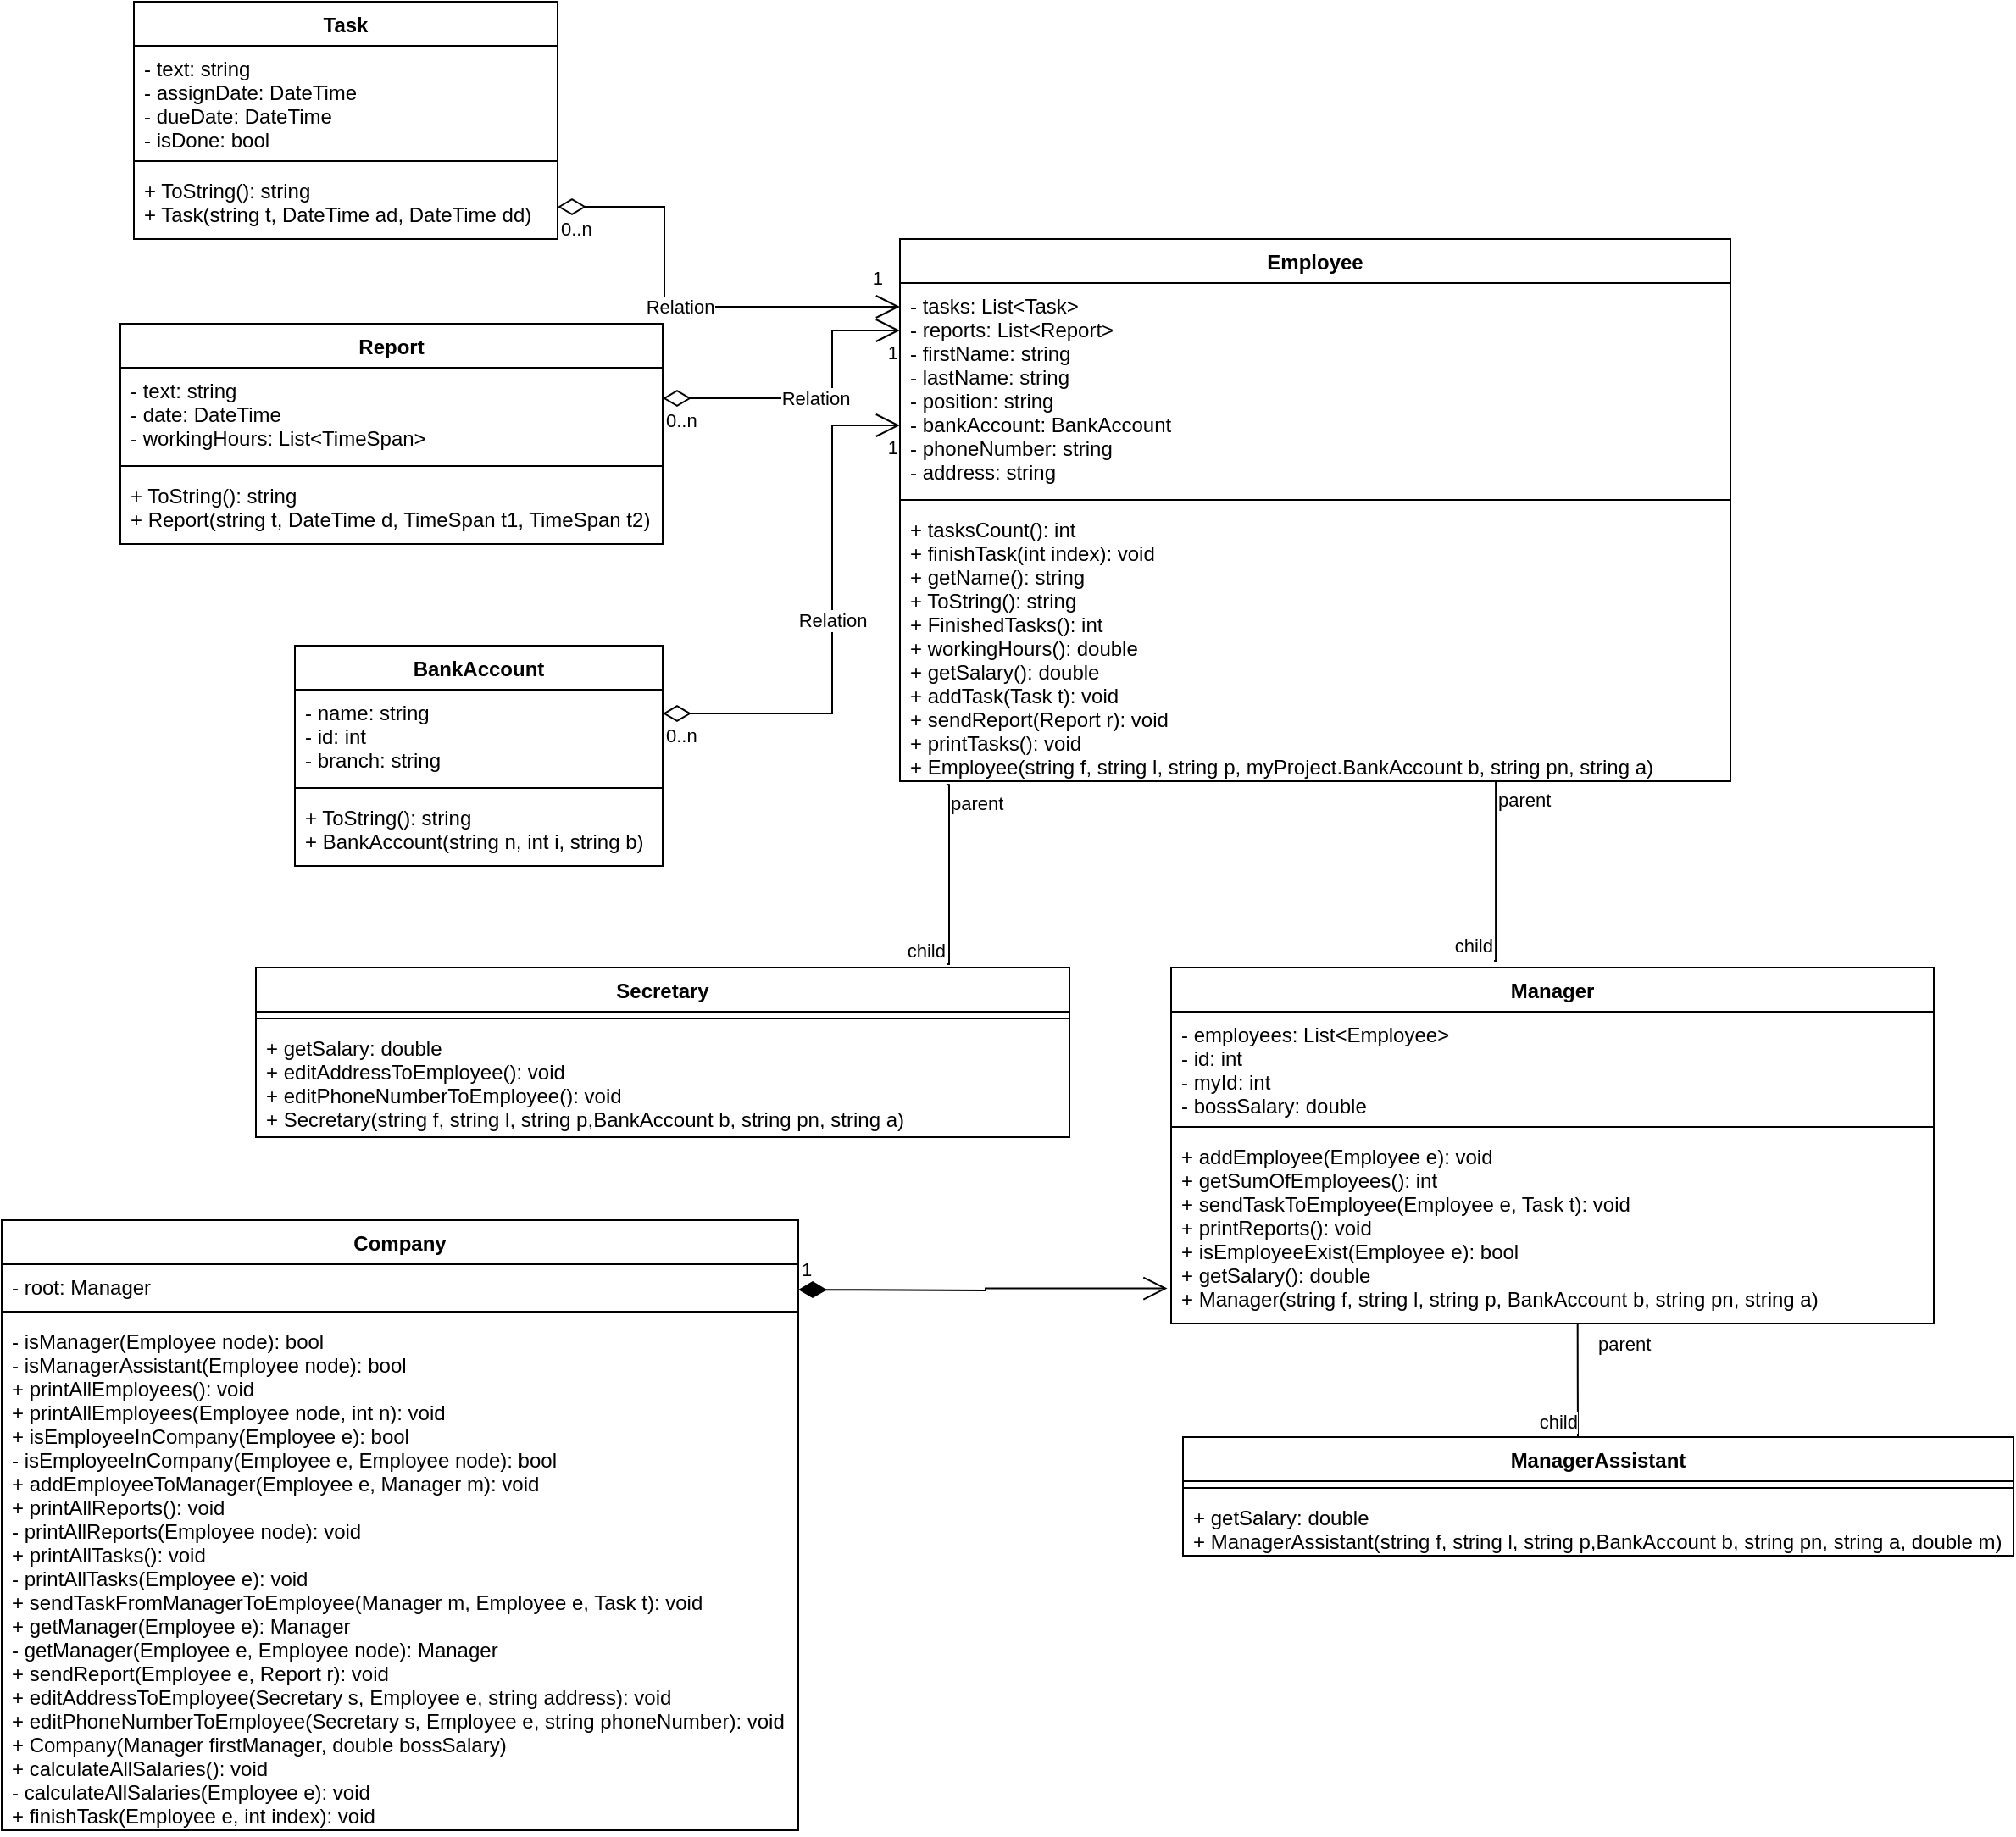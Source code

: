 <mxfile version="20.6.0" type="device"><diagram id="j3vI7ShJnZ56mGmxCq95" name="‫עמוד-1‬"><mxGraphModel dx="3077" dy="2088" grid="1" gridSize="10" guides="1" tooltips="1" connect="1" arrows="1" fold="1" page="1" pageScale="1" pageWidth="827" pageHeight="1169" math="0" shadow="0"><root><mxCell id="0"/><mxCell id="1" parent="0"/><mxCell id="u-zIqfBoAKhrkNZRhG8L-9" value="Secretary" style="swimlane;fontStyle=1;align=center;verticalAlign=top;childLayout=stackLayout;horizontal=1;startSize=26;horizontalStack=0;resizeParent=1;resizeParentMax=0;resizeLast=0;collapsible=1;marginBottom=0;" vertex="1" parent="1"><mxGeometry x="-960" y="10" width="480" height="100" as="geometry"><mxRectangle x="230" y="100" width="100" height="30" as="alternateBounds"/></mxGeometry></mxCell><mxCell id="u-zIqfBoAKhrkNZRhG8L-11" value="" style="line;strokeWidth=1;fillColor=none;align=left;verticalAlign=middle;spacingTop=-1;spacingLeft=3;spacingRight=3;rotatable=0;labelPosition=right;points=[];portConstraint=eastwest;strokeColor=inherit;" vertex="1" parent="u-zIqfBoAKhrkNZRhG8L-9"><mxGeometry y="26" width="480" height="8" as="geometry"/></mxCell><mxCell id="u-zIqfBoAKhrkNZRhG8L-12" value="+ getSalary: double&#10;+ editAddressToEmployee(): void&#10;+ editPhoneNumberToEmployee(): void&#10;+ Secretary(string f, string l, string p,BankAccount b, string pn, string a)" style="text;strokeColor=none;fillColor=none;align=left;verticalAlign=top;spacingLeft=4;spacingRight=4;overflow=hidden;rotatable=0;points=[[0,0.5],[1,0.5]];portConstraint=eastwest;" vertex="1" parent="u-zIqfBoAKhrkNZRhG8L-9"><mxGeometry y="34" width="480" height="66" as="geometry"/></mxCell><mxCell id="u-zIqfBoAKhrkNZRhG8L-15" value="Company" style="swimlane;fontStyle=1;align=center;verticalAlign=top;childLayout=stackLayout;horizontal=1;startSize=26;horizontalStack=0;resizeParent=1;resizeParentMax=0;resizeLast=0;collapsible=1;marginBottom=0;" vertex="1" parent="1"><mxGeometry x="-1110" y="159" width="470" height="360" as="geometry"/></mxCell><mxCell id="u-zIqfBoAKhrkNZRhG8L-16" value="- root: Manager" style="text;strokeColor=none;fillColor=none;align=left;verticalAlign=top;spacingLeft=4;spacingRight=4;overflow=hidden;rotatable=0;points=[[0,0.5],[1,0.5]];portConstraint=eastwest;" vertex="1" parent="u-zIqfBoAKhrkNZRhG8L-15"><mxGeometry y="26" width="470" height="24" as="geometry"/></mxCell><mxCell id="u-zIqfBoAKhrkNZRhG8L-17" value="" style="line;strokeWidth=1;fillColor=none;align=left;verticalAlign=middle;spacingTop=-1;spacingLeft=3;spacingRight=3;rotatable=0;labelPosition=right;points=[];portConstraint=eastwest;strokeColor=inherit;" vertex="1" parent="u-zIqfBoAKhrkNZRhG8L-15"><mxGeometry y="50" width="470" height="8" as="geometry"/></mxCell><mxCell id="u-zIqfBoAKhrkNZRhG8L-18" value="- isManager(Employee node): bool&#10;- isManagerAssistant(Employee node): bool&#10;+ printAllEmployees(): void&#10;+ printAllEmployees(Employee node, int n): void&#10;+ isEmployeeInCompany(Employee e): bool&#10;- isEmployeeInCompany(Employee e, Employee node): bool&#10;+ addEmployeeToManager(Employee e, Manager m): void&#10;+ printAllReports(): void&#10;- printAllReports(Employee node): void&#10;+ printAllTasks(): void&#10;- printAllTasks(Employee e): void&#10;+ sendTaskFromManagerToEmployee(Manager m, Employee e, Task t): void&#10;+ getManager(Employee e): Manager&#10;- getManager(Employee e, Employee node): Manager&#10;+ sendReport(Employee e, Report r): void&#10;+ editAddressToEmployee(Secretary s, Employee e, string address): void&#10;+ editPhoneNumberToEmployee(Secretary s, Employee e, string phoneNumber): void&#10;+ Company(Manager firstManager, double bossSalary)&#10;+ calculateAllSalaries(): void&#10;- calculateAllSalaries(Employee e): void&#10;+ finishTask(Employee e, int index): void" style="text;strokeColor=none;fillColor=none;align=left;verticalAlign=top;spacingLeft=4;spacingRight=4;overflow=hidden;rotatable=0;points=[[0,0.5],[1,0.5]];portConstraint=eastwest;" vertex="1" parent="u-zIqfBoAKhrkNZRhG8L-15"><mxGeometry y="58" width="470" height="302" as="geometry"/></mxCell><mxCell id="u-zIqfBoAKhrkNZRhG8L-19" value="ManagerAssistant" style="swimlane;fontStyle=1;align=center;verticalAlign=top;childLayout=stackLayout;horizontal=1;startSize=26;horizontalStack=0;resizeParent=1;resizeParentMax=0;resizeLast=0;collapsible=1;marginBottom=0;" vertex="1" parent="1"><mxGeometry x="-413" y="287" width="490" height="70" as="geometry"><mxRectangle x="230" y="100" width="100" height="30" as="alternateBounds"/></mxGeometry></mxCell><mxCell id="u-zIqfBoAKhrkNZRhG8L-21" value="" style="line;strokeWidth=1;fillColor=none;align=left;verticalAlign=middle;spacingTop=-1;spacingLeft=3;spacingRight=3;rotatable=0;labelPosition=right;points=[];portConstraint=eastwest;strokeColor=inherit;" vertex="1" parent="u-zIqfBoAKhrkNZRhG8L-19"><mxGeometry y="26" width="490" height="8" as="geometry"/></mxCell><mxCell id="u-zIqfBoAKhrkNZRhG8L-22" value="+ getSalary: double&#10;+ ManagerAssistant(string f, string l, string p,BankAccount b, string pn, string a, double m)" style="text;strokeColor=none;fillColor=none;align=left;verticalAlign=top;spacingLeft=4;spacingRight=4;overflow=hidden;rotatable=0;points=[[0,0.5],[1,0.5]];portConstraint=eastwest;" vertex="1" parent="u-zIqfBoAKhrkNZRhG8L-19"><mxGeometry y="34" width="490" height="36" as="geometry"/></mxCell><mxCell id="u-zIqfBoAKhrkNZRhG8L-23" value="Manager" style="swimlane;fontStyle=1;align=center;verticalAlign=top;childLayout=stackLayout;horizontal=1;startSize=26;horizontalStack=0;resizeParent=1;resizeParentMax=0;resizeLast=0;collapsible=1;marginBottom=0;" vertex="1" parent="1"><mxGeometry x="-420" y="10" width="450" height="210" as="geometry"/></mxCell><mxCell id="u-zIqfBoAKhrkNZRhG8L-24" value="- employees: List&lt;Employee&gt;&#10;- id: int&#10;- myId: int&#10;- bossSalary: double" style="text;strokeColor=none;fillColor=none;align=left;verticalAlign=top;spacingLeft=4;spacingRight=4;overflow=hidden;rotatable=0;points=[[0,0.5],[1,0.5]];portConstraint=eastwest;" vertex="1" parent="u-zIqfBoAKhrkNZRhG8L-23"><mxGeometry y="26" width="450" height="64" as="geometry"/></mxCell><mxCell id="u-zIqfBoAKhrkNZRhG8L-25" value="" style="line;strokeWidth=1;fillColor=none;align=left;verticalAlign=middle;spacingTop=-1;spacingLeft=3;spacingRight=3;rotatable=0;labelPosition=right;points=[];portConstraint=eastwest;strokeColor=inherit;" vertex="1" parent="u-zIqfBoAKhrkNZRhG8L-23"><mxGeometry y="90" width="450" height="8" as="geometry"/></mxCell><mxCell id="u-zIqfBoAKhrkNZRhG8L-26" value="+ addEmployee(Employee e): void&#10;+ getSumOfEmployees(): int&#10;+ sendTaskToEmployee(Employee e, Task t): void&#10;+ printReports(): void&#10;+ isEmployeeExist(Employee e): bool&#10;+ getSalary(): double&#10;+ Manager(string f, string l, string p, BankAccount b, string pn, string a)" style="text;strokeColor=none;fillColor=none;align=left;verticalAlign=top;spacingLeft=4;spacingRight=4;overflow=hidden;rotatable=0;points=[[0,0.5],[1,0.5]];portConstraint=eastwest;" vertex="1" parent="u-zIqfBoAKhrkNZRhG8L-23"><mxGeometry y="98" width="450" height="112" as="geometry"/></mxCell><mxCell id="u-zIqfBoAKhrkNZRhG8L-35" value="BankAccount" style="swimlane;fontStyle=1;align=center;verticalAlign=top;childLayout=stackLayout;horizontal=1;startSize=26;horizontalStack=0;resizeParent=1;resizeParentMax=0;resizeLast=0;collapsible=1;marginBottom=0;" vertex="1" parent="1"><mxGeometry x="-937" y="-180" width="217" height="130" as="geometry"/></mxCell><mxCell id="u-zIqfBoAKhrkNZRhG8L-36" value="- name: string&#10;- id: int&#10;- branch: string" style="text;strokeColor=none;fillColor=none;align=left;verticalAlign=top;spacingLeft=4;spacingRight=4;overflow=hidden;rotatable=0;points=[[0,0.5],[1,0.5]];portConstraint=eastwest;" vertex="1" parent="u-zIqfBoAKhrkNZRhG8L-35"><mxGeometry y="26" width="217" height="54" as="geometry"/></mxCell><mxCell id="u-zIqfBoAKhrkNZRhG8L-37" value="" style="line;strokeWidth=1;fillColor=none;align=left;verticalAlign=middle;spacingTop=-1;spacingLeft=3;spacingRight=3;rotatable=0;labelPosition=right;points=[];portConstraint=eastwest;strokeColor=inherit;" vertex="1" parent="u-zIqfBoAKhrkNZRhG8L-35"><mxGeometry y="80" width="217" height="8" as="geometry"/></mxCell><mxCell id="u-zIqfBoAKhrkNZRhG8L-38" value="+ ToString(): string&#10;+ BankAccount(string n, int i, string b)" style="text;strokeColor=none;fillColor=none;align=left;verticalAlign=top;spacingLeft=4;spacingRight=4;overflow=hidden;rotatable=0;points=[[0,0.5],[1,0.5]];portConstraint=eastwest;" vertex="1" parent="u-zIqfBoAKhrkNZRhG8L-35"><mxGeometry y="88" width="217" height="42" as="geometry"/></mxCell><mxCell id="u-zIqfBoAKhrkNZRhG8L-39" value="Report" style="swimlane;fontStyle=1;align=center;verticalAlign=top;childLayout=stackLayout;horizontal=1;startSize=26;horizontalStack=0;resizeParent=1;resizeParentMax=0;resizeLast=0;collapsible=1;marginBottom=0;" vertex="1" parent="1"><mxGeometry x="-1040" y="-370" width="320" height="130" as="geometry"/></mxCell><mxCell id="u-zIqfBoAKhrkNZRhG8L-40" value="- text: string&#10;- date: DateTime&#10;- workingHours: List&lt;TimeSpan&gt;" style="text;strokeColor=none;fillColor=none;align=left;verticalAlign=top;spacingLeft=4;spacingRight=4;overflow=hidden;rotatable=0;points=[[0,0.5],[1,0.5]];portConstraint=eastwest;" vertex="1" parent="u-zIqfBoAKhrkNZRhG8L-39"><mxGeometry y="26" width="320" height="54" as="geometry"/></mxCell><mxCell id="u-zIqfBoAKhrkNZRhG8L-41" value="" style="line;strokeWidth=1;fillColor=none;align=left;verticalAlign=middle;spacingTop=-1;spacingLeft=3;spacingRight=3;rotatable=0;labelPosition=right;points=[];portConstraint=eastwest;strokeColor=inherit;" vertex="1" parent="u-zIqfBoAKhrkNZRhG8L-39"><mxGeometry y="80" width="320" height="8" as="geometry"/></mxCell><mxCell id="u-zIqfBoAKhrkNZRhG8L-42" value="+ ToString(): string&#10;+ Report(string t, DateTime d, TimeSpan t1, TimeSpan t2)" style="text;strokeColor=none;fillColor=none;align=left;verticalAlign=top;spacingLeft=4;spacingRight=4;overflow=hidden;rotatable=0;points=[[0,0.5],[1,0.5]];portConstraint=eastwest;" vertex="1" parent="u-zIqfBoAKhrkNZRhG8L-39"><mxGeometry y="88" width="320" height="42" as="geometry"/></mxCell><mxCell id="u-zIqfBoAKhrkNZRhG8L-43" value="Task" style="swimlane;fontStyle=1;align=center;verticalAlign=top;childLayout=stackLayout;horizontal=1;startSize=26;horizontalStack=0;resizeParent=1;resizeParentMax=0;resizeLast=0;collapsible=1;marginBottom=0;" vertex="1" parent="1"><mxGeometry x="-1032" y="-560" width="250" height="140" as="geometry"/></mxCell><mxCell id="u-zIqfBoAKhrkNZRhG8L-44" value="- text: string&#10;- assignDate: DateTime&#10;- dueDate: DateTime&#10;- isDone: bool" style="text;strokeColor=none;fillColor=none;align=left;verticalAlign=top;spacingLeft=4;spacingRight=4;overflow=hidden;rotatable=0;points=[[0,0.5],[1,0.5]];portConstraint=eastwest;" vertex="1" parent="u-zIqfBoAKhrkNZRhG8L-43"><mxGeometry y="26" width="250" height="64" as="geometry"/></mxCell><mxCell id="u-zIqfBoAKhrkNZRhG8L-45" value="" style="line;strokeWidth=1;fillColor=none;align=left;verticalAlign=middle;spacingTop=-1;spacingLeft=3;spacingRight=3;rotatable=0;labelPosition=right;points=[];portConstraint=eastwest;strokeColor=inherit;" vertex="1" parent="u-zIqfBoAKhrkNZRhG8L-43"><mxGeometry y="90" width="250" height="8" as="geometry"/></mxCell><mxCell id="u-zIqfBoAKhrkNZRhG8L-46" value="+ ToString(): string&#10;+ Task(string t, DateTime ad, DateTime dd)" style="text;strokeColor=none;fillColor=none;align=left;verticalAlign=top;spacingLeft=4;spacingRight=4;overflow=hidden;rotatable=0;points=[[0,0.5],[1,0.5]];portConstraint=eastwest;" vertex="1" parent="u-zIqfBoAKhrkNZRhG8L-43"><mxGeometry y="98" width="250" height="42" as="geometry"/></mxCell><mxCell id="u-zIqfBoAKhrkNZRhG8L-48" value="Employee" style="swimlane;fontStyle=1;align=center;verticalAlign=top;childLayout=stackLayout;horizontal=1;startSize=26;horizontalStack=0;resizeParent=1;resizeParentMax=0;resizeLast=0;collapsible=1;marginBottom=0;" vertex="1" parent="1"><mxGeometry x="-580" y="-420" width="490" height="320" as="geometry"/></mxCell><mxCell id="u-zIqfBoAKhrkNZRhG8L-49" value="- tasks: List&lt;Task&gt;&#10;- reports: List&lt;Report&gt;&#10;- firstName: string&#10;- lastName: string&#10;- position: string&#10;- bankAccount: BankAccount&#10;- phoneNumber: string&#10;- address: string" style="text;strokeColor=none;fillColor=none;align=left;verticalAlign=top;spacingLeft=4;spacingRight=4;overflow=hidden;rotatable=0;points=[[0,0.5],[1,0.5]];portConstraint=eastwest;" vertex="1" parent="u-zIqfBoAKhrkNZRhG8L-48"><mxGeometry y="26" width="490" height="124" as="geometry"/></mxCell><mxCell id="u-zIqfBoAKhrkNZRhG8L-50" value="" style="line;strokeWidth=1;fillColor=none;align=left;verticalAlign=middle;spacingTop=-1;spacingLeft=3;spacingRight=3;rotatable=0;labelPosition=right;points=[];portConstraint=eastwest;strokeColor=inherit;" vertex="1" parent="u-zIqfBoAKhrkNZRhG8L-48"><mxGeometry y="150" width="490" height="8" as="geometry"/></mxCell><mxCell id="u-zIqfBoAKhrkNZRhG8L-51" value="+ tasksCount(): int&#10;+ finishTask(int index): void&#10;+ getName(): string&#10;+ ToString(): string&#10;+ FinishedTasks(): int&#10;+ workingHours(): double&#10;+ getSalary(): double&#10;+ addTask(Task t): void&#10;+ sendReport(Report r): void&#10;+ printTasks(): void&#10;+ Employee(string f, string l, string p, myProject.BankAccount b, string pn, string a)" style="text;strokeColor=none;fillColor=none;align=left;verticalAlign=top;spacingLeft=4;spacingRight=4;overflow=hidden;rotatable=0;points=[[0,0.5],[1,0.5]];portConstraint=eastwest;" vertex="1" parent="u-zIqfBoAKhrkNZRhG8L-48"><mxGeometry y="158" width="490" height="162" as="geometry"/></mxCell><mxCell id="u-zIqfBoAKhrkNZRhG8L-93" value="Relation" style="endArrow=open;html=1;endSize=12;startArrow=diamondThin;startSize=14;startFill=0;edgeStyle=orthogonalEdgeStyle;rounded=0;" edge="1" parent="1" source="u-zIqfBoAKhrkNZRhG8L-46"><mxGeometry relative="1" as="geometry"><mxPoint x="-760.5" y="-450.156" as="sourcePoint"/><mxPoint x="-580" y="-380" as="targetPoint"/><Array as="points"><mxPoint x="-719" y="-439"/><mxPoint x="-719" y="-380"/></Array></mxGeometry></mxCell><mxCell id="u-zIqfBoAKhrkNZRhG8L-94" value="0..n" style="edgeLabel;resizable=0;html=1;align=left;verticalAlign=top;" connectable="0" vertex="1" parent="u-zIqfBoAKhrkNZRhG8L-93"><mxGeometry x="-1" relative="1" as="geometry"/></mxCell><mxCell id="u-zIqfBoAKhrkNZRhG8L-95" value="1" style="edgeLabel;resizable=0;html=1;align=right;verticalAlign=top;" connectable="0" vertex="1" parent="u-zIqfBoAKhrkNZRhG8L-93"><mxGeometry x="1" relative="1" as="geometry"><mxPoint x="-10" y="-30" as="offset"/></mxGeometry></mxCell><mxCell id="u-zIqfBoAKhrkNZRhG8L-96" value="Relation" style="endArrow=open;html=1;endSize=12;startArrow=diamondThin;startSize=14;startFill=0;edgeStyle=orthogonalEdgeStyle;rounded=0;" edge="1" parent="1"><mxGeometry relative="1" as="geometry"><mxPoint x="-720" y="-325.952" as="sourcePoint"/><mxPoint x="-580" y="-366" as="targetPoint"/><Array as="points"><mxPoint x="-620" y="-326"/><mxPoint x="-620" y="-366"/></Array></mxGeometry></mxCell><mxCell id="u-zIqfBoAKhrkNZRhG8L-97" value="0..n" style="edgeLabel;resizable=0;html=1;align=left;verticalAlign=top;" connectable="0" vertex="1" parent="u-zIqfBoAKhrkNZRhG8L-96"><mxGeometry x="-1" relative="1" as="geometry"/></mxCell><mxCell id="u-zIqfBoAKhrkNZRhG8L-98" value="1" style="edgeLabel;resizable=0;html=1;align=right;verticalAlign=top;" connectable="0" vertex="1" parent="u-zIqfBoAKhrkNZRhG8L-96"><mxGeometry x="1" relative="1" as="geometry"/></mxCell><mxCell id="u-zIqfBoAKhrkNZRhG8L-99" value="Relation" style="endArrow=open;html=1;endSize=12;startArrow=diamondThin;startSize=14;startFill=0;edgeStyle=orthogonalEdgeStyle;rounded=0;" edge="1" parent="1" target="u-zIqfBoAKhrkNZRhG8L-49"><mxGeometry relative="1" as="geometry"><mxPoint x="-720" y="-139.952" as="sourcePoint"/><mxPoint x="-580" y="-180" as="targetPoint"/><Array as="points"><mxPoint x="-620" y="-140"/><mxPoint x="-620" y="-310"/></Array></mxGeometry></mxCell><mxCell id="u-zIqfBoAKhrkNZRhG8L-100" value="0..n" style="edgeLabel;resizable=0;html=1;align=left;verticalAlign=top;" connectable="0" vertex="1" parent="u-zIqfBoAKhrkNZRhG8L-99"><mxGeometry x="-1" relative="1" as="geometry"/></mxCell><mxCell id="u-zIqfBoAKhrkNZRhG8L-101" value="1" style="edgeLabel;resizable=0;html=1;align=right;verticalAlign=top;" connectable="0" vertex="1" parent="u-zIqfBoAKhrkNZRhG8L-99"><mxGeometry x="1" relative="1" as="geometry"/></mxCell><mxCell id="u-zIqfBoAKhrkNZRhG8L-102" value="" style="endArrow=none;html=1;edgeStyle=orthogonalEdgeStyle;rounded=0;entryX=0.852;entryY=-0.016;entryDx=0;entryDy=0;entryPerimeter=0;exitX=0.056;exitY=1.025;exitDx=0;exitDy=0;exitPerimeter=0;" edge="1" parent="1"><mxGeometry relative="1" as="geometry"><mxPoint x="-552.56" y="-97.95" as="sourcePoint"/><mxPoint x="-552.04" y="8.0" as="targetPoint"/><Array as="points"><mxPoint x="-551" y="-98"/><mxPoint x="-551" y="8"/></Array></mxGeometry></mxCell><mxCell id="u-zIqfBoAKhrkNZRhG8L-103" value="parent" style="edgeLabel;resizable=0;html=1;align=left;verticalAlign=bottom;" connectable="0" vertex="1" parent="u-zIqfBoAKhrkNZRhG8L-102"><mxGeometry x="-1" relative="1" as="geometry"><mxPoint x="1" y="19" as="offset"/></mxGeometry></mxCell><mxCell id="u-zIqfBoAKhrkNZRhG8L-104" value="child" style="edgeLabel;resizable=0;html=1;align=right;verticalAlign=bottom;" connectable="0" vertex="1" parent="u-zIqfBoAKhrkNZRhG8L-102"><mxGeometry x="1" relative="1" as="geometry"/></mxCell><mxCell id="u-zIqfBoAKhrkNZRhG8L-105" value="" style="endArrow=none;html=1;edgeStyle=orthogonalEdgeStyle;rounded=0;entryX=0.852;entryY=-0.016;entryDx=0;entryDy=0;entryPerimeter=0;exitX=0.056;exitY=1.025;exitDx=0;exitDy=0;exitPerimeter=0;" edge="1" parent="1"><mxGeometry relative="1" as="geometry"><mxPoint x="-230.0" y="-100.0" as="sourcePoint"/><mxPoint x="-229.48" y="5.95" as="targetPoint"/><Array as="points"><mxPoint x="-228.44" y="-100.05"/><mxPoint x="-228.44" y="5.95"/></Array></mxGeometry></mxCell><mxCell id="u-zIqfBoAKhrkNZRhG8L-106" value="parent" style="edgeLabel;resizable=0;html=1;align=left;verticalAlign=bottom;" connectable="0" vertex="1" parent="u-zIqfBoAKhrkNZRhG8L-105"><mxGeometry x="-1" relative="1" as="geometry"><mxPoint x="1" y="19" as="offset"/></mxGeometry></mxCell><mxCell id="u-zIqfBoAKhrkNZRhG8L-107" value="child" style="edgeLabel;resizable=0;html=1;align=right;verticalAlign=bottom;" connectable="0" vertex="1" parent="u-zIqfBoAKhrkNZRhG8L-105"><mxGeometry x="1" relative="1" as="geometry"/></mxCell><mxCell id="u-zIqfBoAKhrkNZRhG8L-112" value="" style="endArrow=none;html=1;edgeStyle=orthogonalEdgeStyle;rounded=0;exitX=0.533;exitY=1;exitDx=0;exitDy=0;exitPerimeter=0;" edge="1" parent="1" source="u-zIqfBoAKhrkNZRhG8L-26"><mxGeometry relative="1" as="geometry"><mxPoint x="-180" y="230" as="sourcePoint"/><mxPoint x="-180" y="287" as="targetPoint"/></mxGeometry></mxCell><mxCell id="u-zIqfBoAKhrkNZRhG8L-113" value="parent" style="edgeLabel;resizable=0;html=1;align=left;verticalAlign=bottom;" connectable="0" vertex="1" parent="u-zIqfBoAKhrkNZRhG8L-112"><mxGeometry x="-1" relative="1" as="geometry"><mxPoint x="10" y="20" as="offset"/></mxGeometry></mxCell><mxCell id="u-zIqfBoAKhrkNZRhG8L-114" value="child" style="edgeLabel;resizable=0;html=1;align=right;verticalAlign=bottom;" connectable="0" vertex="1" parent="u-zIqfBoAKhrkNZRhG8L-112"><mxGeometry x="1" relative="1" as="geometry"/></mxCell><mxCell id="u-zIqfBoAKhrkNZRhG8L-116" value="1" style="endArrow=open;html=1;endSize=12;startArrow=diamondThin;startSize=14;startFill=1;edgeStyle=orthogonalEdgeStyle;align=left;verticalAlign=bottom;rounded=0;entryX=-0.005;entryY=0.815;entryDx=0;entryDy=0;entryPerimeter=0;" edge="1" parent="1" target="u-zIqfBoAKhrkNZRhG8L-26"><mxGeometry x="-1" y="3" relative="1" as="geometry"><mxPoint x="-640" y="200" as="sourcePoint"/><mxPoint x="-480" y="200" as="targetPoint"/></mxGeometry></mxCell></root></mxGraphModel></diagram></mxfile>